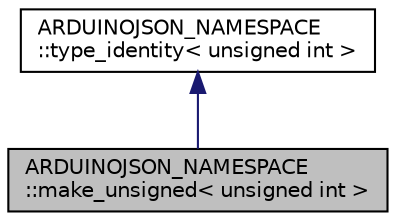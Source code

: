 digraph "ARDUINOJSON_NAMESPACE::make_unsigned&lt; unsigned int &gt;"
{
 // LATEX_PDF_SIZE
  edge [fontname="Helvetica",fontsize="10",labelfontname="Helvetica",labelfontsize="10"];
  node [fontname="Helvetica",fontsize="10",shape=record];
  Node1 [label="ARDUINOJSON_NAMESPACE\l::make_unsigned\< unsigned int \>",height=0.2,width=0.4,color="black", fillcolor="grey75", style="filled", fontcolor="black",tooltip=" "];
  Node2 -> Node1 [dir="back",color="midnightblue",fontsize="10",style="solid"];
  Node2 [label="ARDUINOJSON_NAMESPACE\l::type_identity\< unsigned int \>",height=0.2,width=0.4,color="black", fillcolor="white", style="filled",URL="$structARDUINOJSON__NAMESPACE_1_1type__identity.html",tooltip=" "];
}
